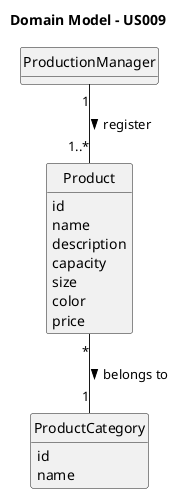 @startuml
skinparam monochrome true
skinparam packageStyle rectangle
skinparam shadowing false

skinparam classAttributeIconSize 0

hide circle
hide methods

title Domain Model - US009

class ProductionManager {
}

class Product {
    id
    name
    description
    capacity
    size
    color
    price
}

class ProductCategory {
    id
    name
}

ProductionManager "1" -- "1..*" Product : register >
Product "*" -- "1" ProductCategory : belongs to >

@enduml
